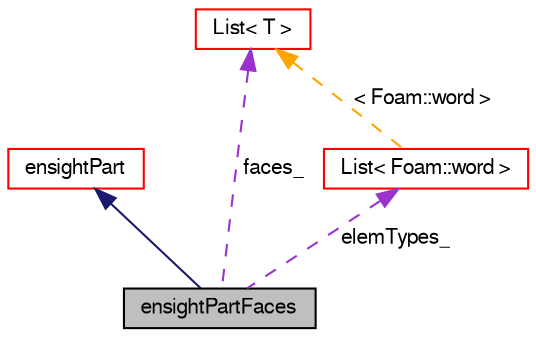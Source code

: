 digraph "ensightPartFaces"
{
  bgcolor="transparent";
  edge [fontname="FreeSans",fontsize="10",labelfontname="FreeSans",labelfontsize="10"];
  node [fontname="FreeSans",fontsize="10",shape=record];
  Node2 [label="ensightPartFaces",height=0.2,width=0.4,color="black", fillcolor="grey75", style="filled", fontcolor="black"];
  Node3 -> Node2 [dir="back",color="midnightblue",fontsize="10",style="solid",fontname="FreeSans"];
  Node3 [label="ensightPart",height=0.2,width=0.4,color="red",URL="$a21306.html",tooltip="Base class for ensightPartCells and ensightPartFaces. "];
  Node9 -> Node2 [dir="back",color="darkorchid3",fontsize="10",style="dashed",label=" faces_" ,fontname="FreeSans"];
  Node9 [label="List\< T \>",height=0.2,width=0.4,color="red",URL="$a25694.html",tooltip="A 1D array of objects of type <T>, where the size of the vector is known and used for subscript bound..."];
  Node15 -> Node2 [dir="back",color="darkorchid3",fontsize="10",style="dashed",label=" elemTypes_" ,fontname="FreeSans"];
  Node15 [label="List\< Foam::word \>",height=0.2,width=0.4,color="red",URL="$a25694.html"];
  Node9 -> Node15 [dir="back",color="orange",fontsize="10",style="dashed",label=" \< Foam::word \>" ,fontname="FreeSans"];
}
